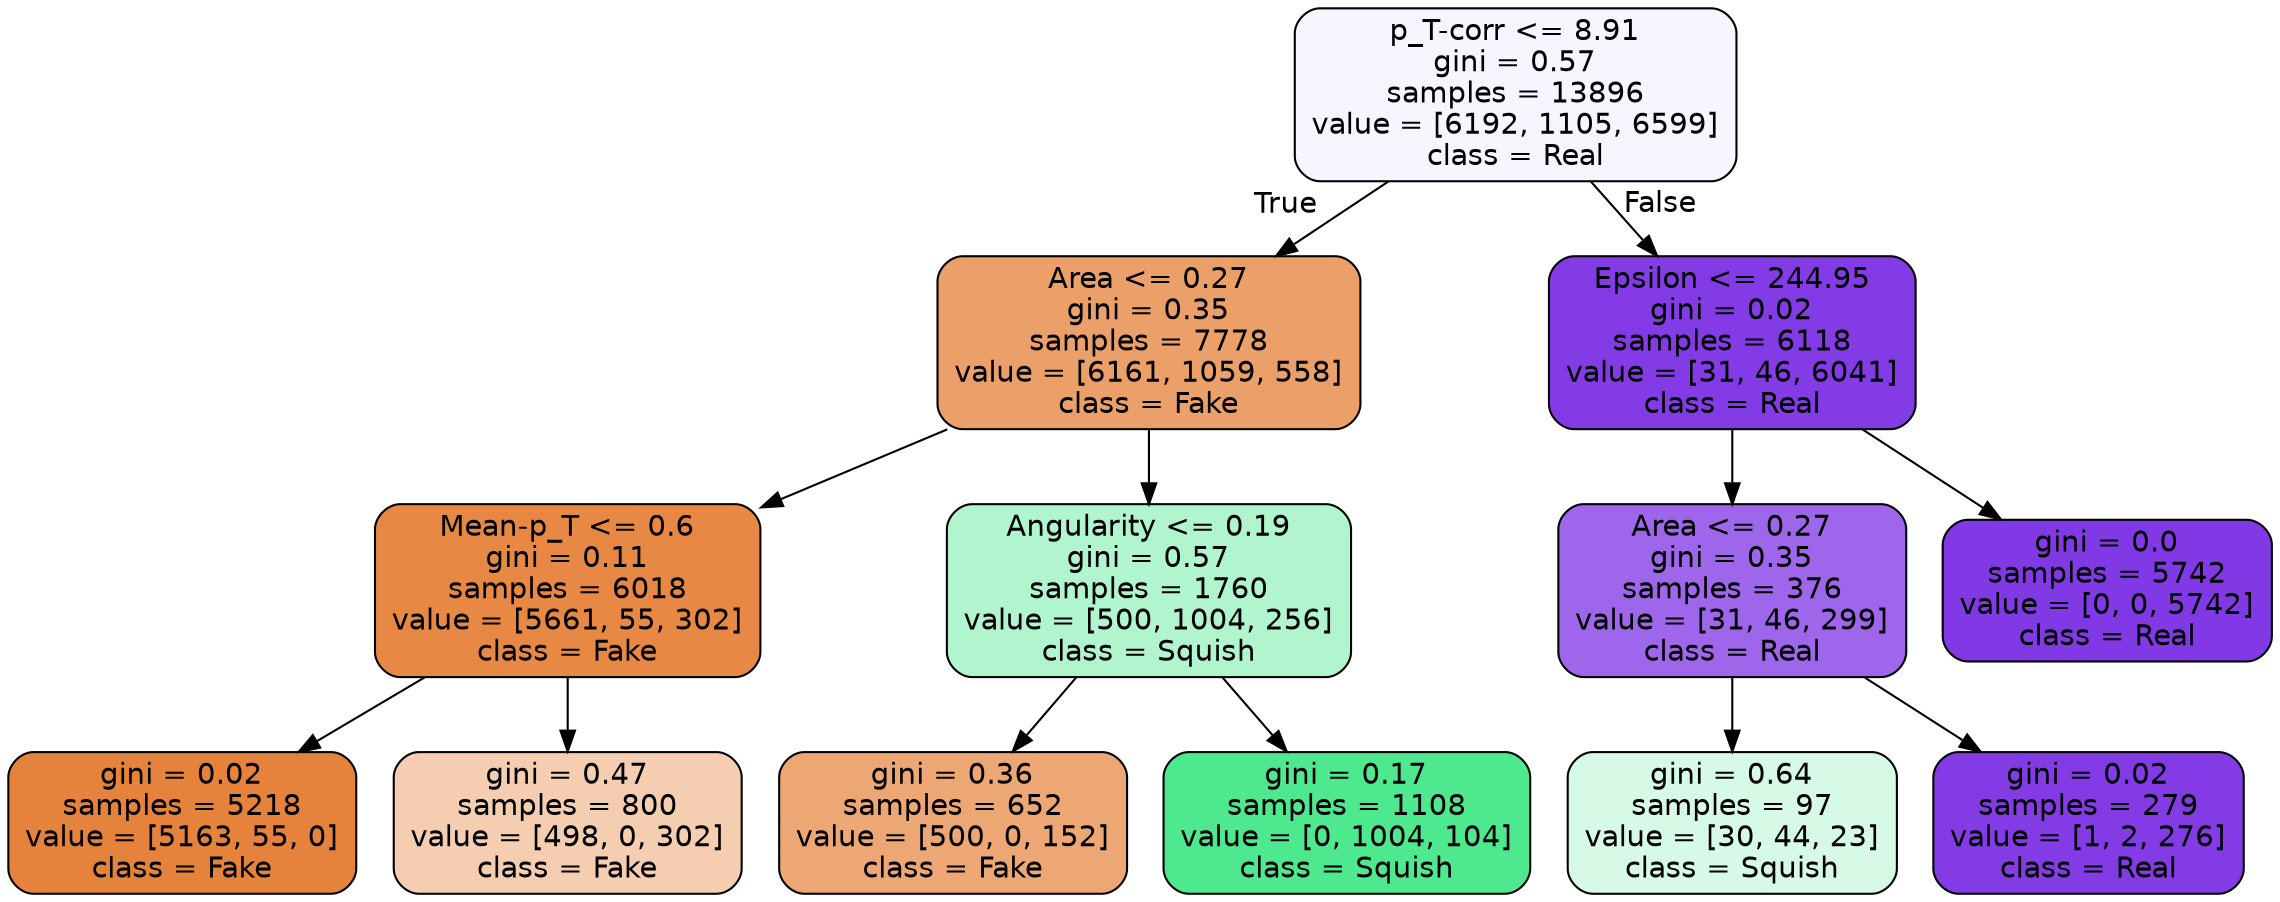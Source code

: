 digraph Tree {
node [shape=box, style="filled, rounded", color="black", fontname=helvetica] ;
edge [fontname=helvetica] ;
0 [label="p_T-corr <= 8.91\ngini = 0.57\nsamples = 13896\nvalue = [6192, 1105, 6599]\nclass = Real", fillcolor="#f8f5fe"] ;
1 [label="Area <= 0.27\ngini = 0.35\nsamples = 7778\nvalue = [6161, 1059, 558]\nclass = Fake", fillcolor="#eb9f69"] ;
0 -> 1 [labeldistance=2.5, labelangle=45, headlabel="True"] ;
2 [label="Mean-p_T <= 0.6\ngini = 0.11\nsamples = 6018\nvalue = [5661, 55, 302]\nclass = Fake", fillcolor="#e78945"] ;
1 -> 2 ;
3 [label="gini = 0.02\nsamples = 5218\nvalue = [5163, 55, 0]\nclass = Fake", fillcolor="#e5823b"] ;
2 -> 3 ;
4 [label="gini = 0.47\nsamples = 800\nvalue = [498, 0, 302]\nclass = Fake", fillcolor="#f5cdb1"] ;
2 -> 4 ;
5 [label="Angularity <= 0.19\ngini = 0.57\nsamples = 1760\nvalue = [500, 1004, 256]\nclass = Squish", fillcolor="#b0f5cd"] ;
1 -> 5 ;
6 [label="gini = 0.36\nsamples = 652\nvalue = [500, 0, 152]\nclass = Fake", fillcolor="#eda775"] ;
5 -> 6 ;
7 [label="gini = 0.17\nsamples = 1108\nvalue = [0, 1004, 104]\nclass = Squish", fillcolor="#4ee88e"] ;
5 -> 7 ;
8 [label="Epsilon <= 244.95\ngini = 0.02\nsamples = 6118\nvalue = [31, 46, 6041]\nclass = Real", fillcolor="#833ce5"] ;
0 -> 8 [labeldistance=2.5, labelangle=-45, headlabel="False"] ;
9 [label="Area <= 0.27\ngini = 0.35\nsamples = 376\nvalue = [31, 46, 299]\nclass = Real", fillcolor="#9e67eb"] ;
8 -> 9 ;
10 [label="gini = 0.64\nsamples = 97\nvalue = [30, 44, 23]\nclass = Squish", fillcolor="#d6fae5"] ;
9 -> 10 ;
11 [label="gini = 0.02\nsamples = 279\nvalue = [1, 2, 276]\nclass = Real", fillcolor="#823be5"] ;
9 -> 11 ;
12 [label="gini = 0.0\nsamples = 5742\nvalue = [0, 0, 5742]\nclass = Real", fillcolor="#8139e5"] ;
8 -> 12 ;
}